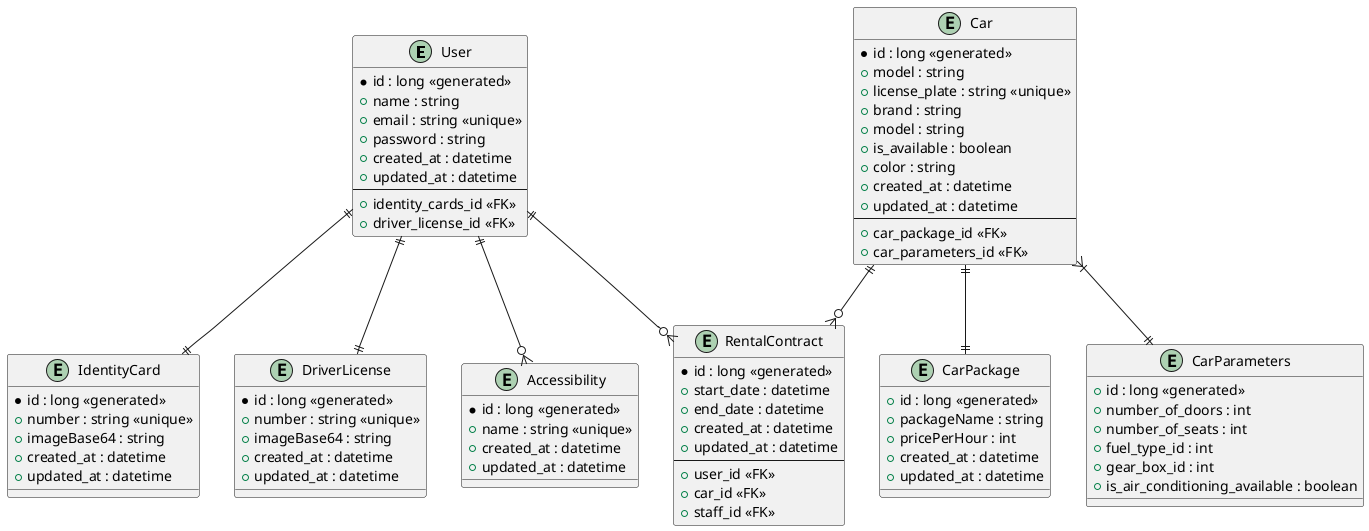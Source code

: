 @startuml
'https://plantuml.com/class-diagram

entity "User" as users {
  *id : long <<generated>>
  + name : string
  + email : string <<unique>>
  + password : string
  + created_at : datetime
  + updated_at : datetime
  --
  + identity_cards_id <<FK>>
  + driver_license_id <<FK>>
}

entity "IdentityCard" as identity_cards {
  * id : long <<generated>>
  + number : string <<unique>>
  + imageBase64 : string
  + created_at : datetime
  + updated_at : datetime
}

entity "DriverLicense" as driver_licenses {
  * id : long <<generated>>
  + number : string <<unique>>
  + imageBase64 : string
  + created_at : datetime
  + updated_at : datetime
}

entity "Accessibility" as accessibilities {
  * id : long <<generated>>
  + name : string <<unique>>
  + created_at : datetime
  + updated_at : datetime
}

entity "Car" as cars {
    * id : long <<generated>>
    + model : string
    + license_plate : string <<unique>>
    + brand : string
    + model : string
    + is_available : boolean
    + color : string
    + created_at : datetime
    + updated_at : datetime
    --
    + car_package_id <<FK>>
    + car_parameters_id <<FK>>
}

entity "CarPackage" as car_packages {
    + id : long <<generated>>
    + packageName : string
    + pricePerHour : int
    + created_at : datetime
    + updated_at : datetime
}

entity "CarParameters" as car_parameters {
    +  id : long <<generated>>
    +  number_of_doors : int
    +  number_of_seats : int
    +  fuel_type_id : int
    +  gear_box_id : int
    +  is_air_conditioning_available : boolean
}

entity "RentalContract" as rental_contracts {
    * id : long <<generated>>
    + start_date : datetime
    + end_date : datetime
    + created_at : datetime
    + updated_at : datetime
    --
    + user_id <<FK>>
    + car_id <<FK>>
    + staff_id <<FK>>
}

users ||--o{ rental_contracts
users ||--o{ accessibilities
users ||--|| identity_cards
users ||--|| driver_licenses

cars ||--o{ rental_contracts
cars }|--|| car_parameters
cars ||--|| car_packages

@enduml